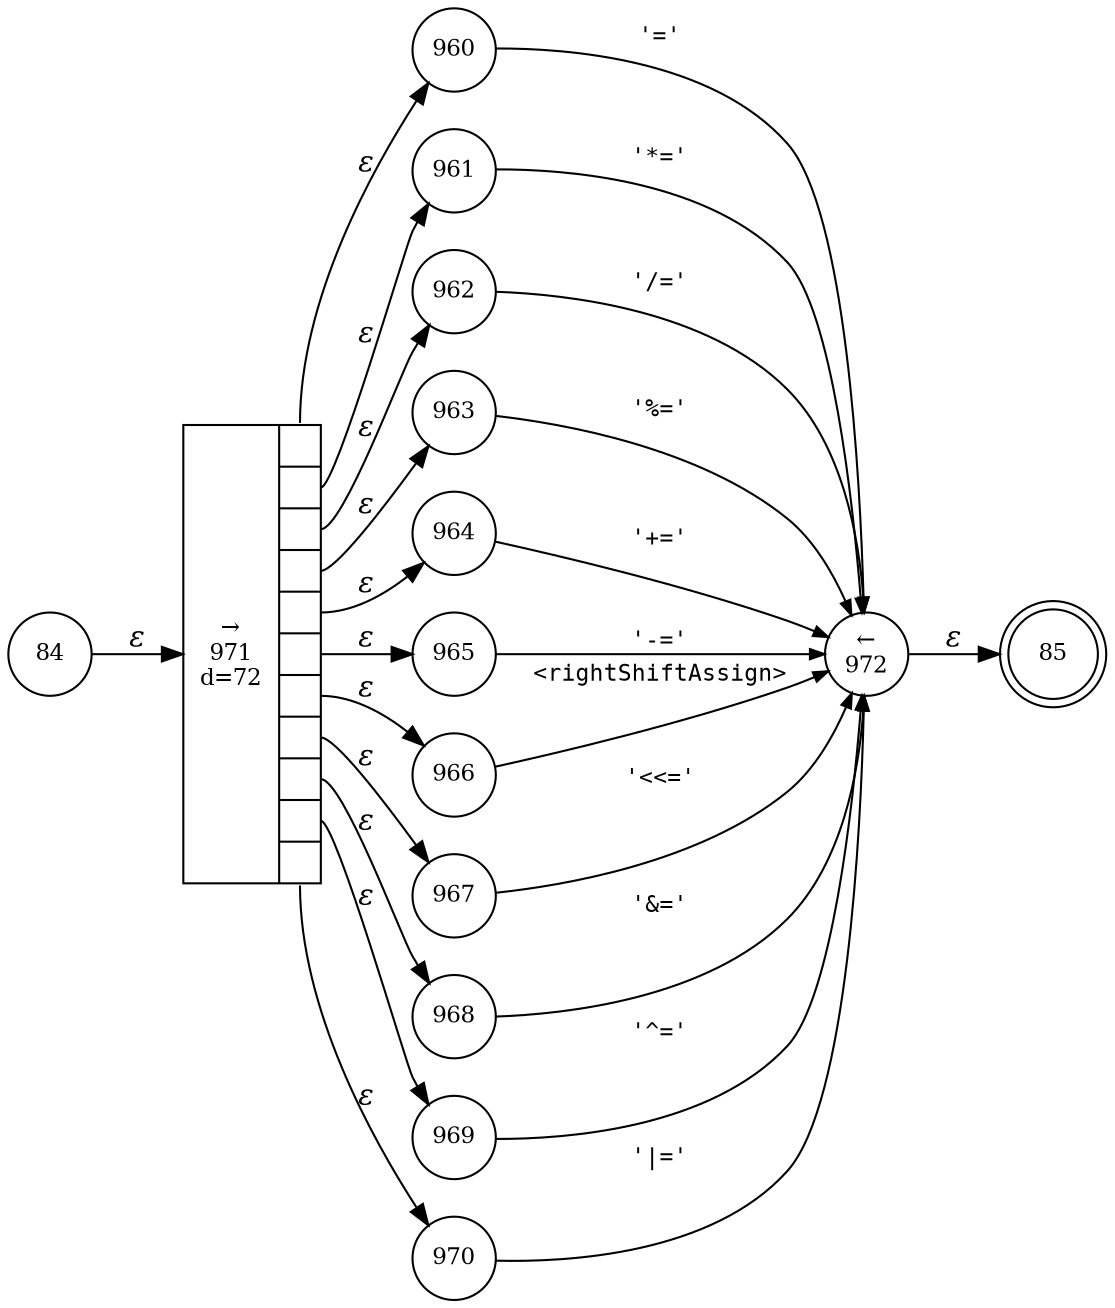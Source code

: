 digraph ATN {
rankdir=LR;
s85[fontsize=11, label="85", shape=doublecircle, fixedsize=true, width=.6];
s960[fontsize=11,label="960", shape=circle, fixedsize=true, width=.55, peripheries=1];
s961[fontsize=11,label="961", shape=circle, fixedsize=true, width=.55, peripheries=1];
s962[fontsize=11,label="962", shape=circle, fixedsize=true, width=.55, peripheries=1];
s963[fontsize=11,label="963", shape=circle, fixedsize=true, width=.55, peripheries=1];
s964[fontsize=11,label="964", shape=circle, fixedsize=true, width=.55, peripheries=1];
s965[fontsize=11,label="965", shape=circle, fixedsize=true, width=.55, peripheries=1];
s966[fontsize=11,label="966", shape=circle, fixedsize=true, width=.55, peripheries=1];
s967[fontsize=11,label="967", shape=circle, fixedsize=true, width=.55, peripheries=1];
s968[fontsize=11,label="968", shape=circle, fixedsize=true, width=.55, peripheries=1];
s969[fontsize=11,label="969", shape=circle, fixedsize=true, width=.55, peripheries=1];
s970[fontsize=11,label="970", shape=circle, fixedsize=true, width=.55, peripheries=1];
s971[fontsize=11,label="{&rarr;\n971\nd=72|{<p0>|<p1>|<p2>|<p3>|<p4>|<p5>|<p6>|<p7>|<p8>|<p9>|<p10>}}", shape=record, fixedsize=false, peripheries=1];
s972[fontsize=11,label="&larr;\n972", shape=circle, fixedsize=true, width=.55, peripheries=1];
s84[fontsize=11,label="84", shape=circle, fixedsize=true, width=.55, peripheries=1];
s84 -> s971 [fontname="Times-Italic", label="&epsilon;"];
s971:p0 -> s960 [fontname="Times-Italic", label="&epsilon;"];
s971:p1 -> s961 [fontname="Times-Italic", label="&epsilon;"];
s971:p2 -> s962 [fontname="Times-Italic", label="&epsilon;"];
s971:p3 -> s963 [fontname="Times-Italic", label="&epsilon;"];
s971:p4 -> s964 [fontname="Times-Italic", label="&epsilon;"];
s971:p5 -> s965 [fontname="Times-Italic", label="&epsilon;"];
s971:p6 -> s966 [fontname="Times-Italic", label="&epsilon;"];
s971:p7 -> s967 [fontname="Times-Italic", label="&epsilon;"];
s971:p8 -> s968 [fontname="Times-Italic", label="&epsilon;"];
s971:p9 -> s969 [fontname="Times-Italic", label="&epsilon;"];
s971:p10 -> s970 [fontname="Times-Italic", label="&epsilon;"];
s960 -> s972 [fontsize=11, fontname="Courier", arrowsize=.7, label = "'='", arrowhead = normal];
s961 -> s972 [fontsize=11, fontname="Courier", arrowsize=.7, label = "'*='", arrowhead = normal];
s962 -> s972 [fontsize=11, fontname="Courier", arrowsize=.7, label = "'/='", arrowhead = normal];
s963 -> s972 [fontsize=11, fontname="Courier", arrowsize=.7, label = "'%='", arrowhead = normal];
s964 -> s972 [fontsize=11, fontname="Courier", arrowsize=.7, label = "'+='", arrowhead = normal];
s965 -> s972 [fontsize=11, fontname="Courier", arrowsize=.7, label = "'-='", arrowhead = normal];
s966 -> s972 [fontsize=11, fontname="Courier", arrowsize=.7, label = "<rightShiftAssign>", arrowhead = normal];
s967 -> s972 [fontsize=11, fontname="Courier", arrowsize=.7, label = "'<<='", arrowhead = normal];
s968 -> s972 [fontsize=11, fontname="Courier", arrowsize=.7, label = "'&='", arrowhead = normal];
s969 -> s972 [fontsize=11, fontname="Courier", arrowsize=.7, label = "'^='", arrowhead = normal];
s970 -> s972 [fontsize=11, fontname="Courier", arrowsize=.7, label = "'|='", arrowhead = normal];
s972 -> s85 [fontname="Times-Italic", label="&epsilon;"];
}